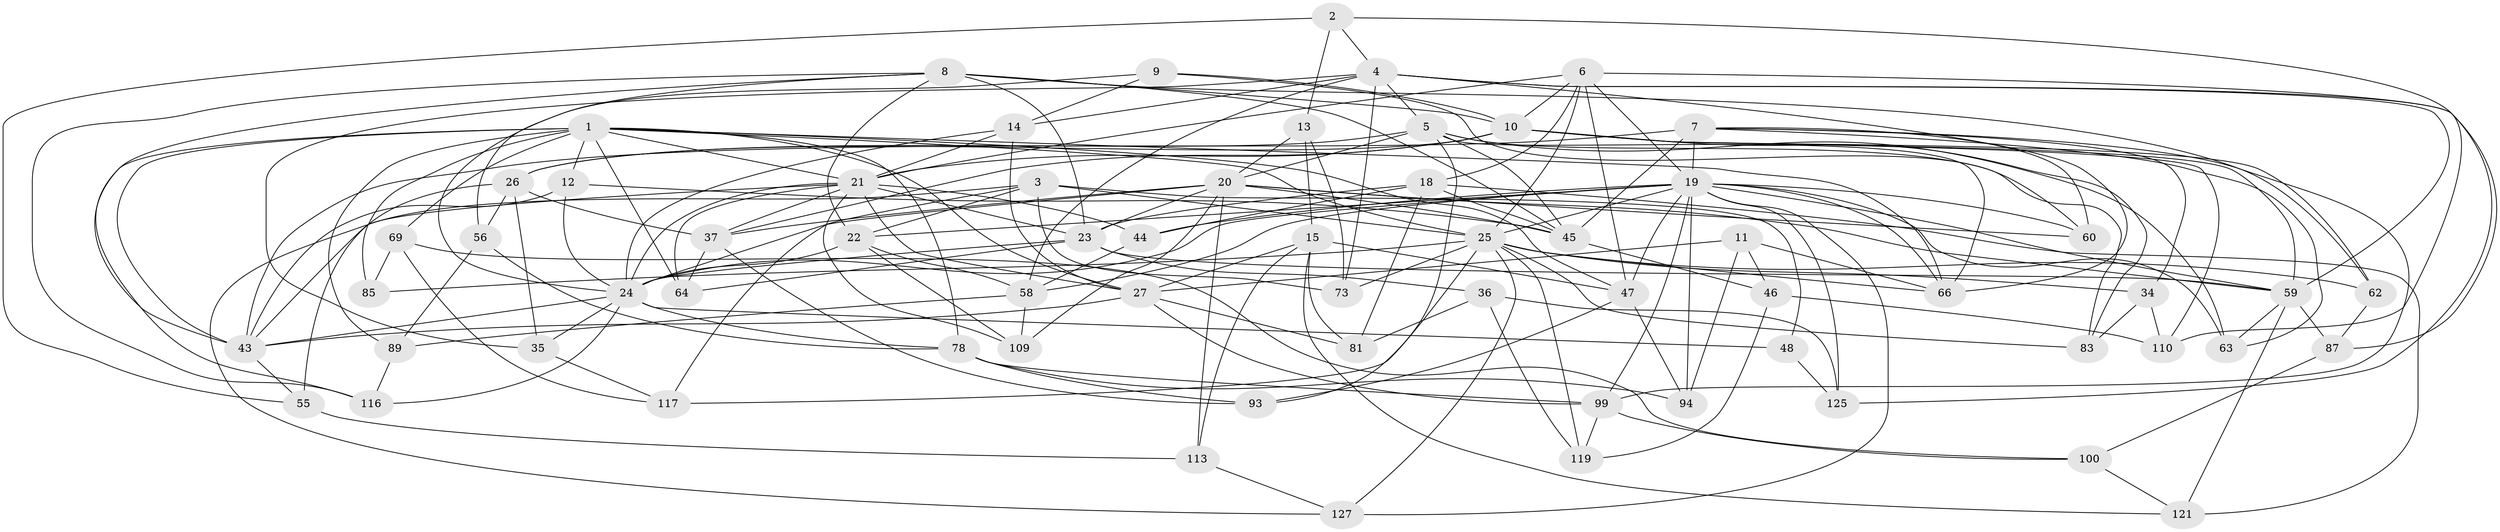 // original degree distribution, {4: 1.0}
// Generated by graph-tools (version 1.1) at 2025/16/03/09/25 04:16:29]
// undirected, 65 vertices, 189 edges
graph export_dot {
graph [start="1"]
  node [color=gray90,style=filled];
  1 [super="+49+40+16"];
  2;
  3 [super="+30"];
  4 [super="+111+31"];
  5 [super="+70+41"];
  6 [super="+115+105"];
  7 [super="+91+53"];
  8 [super="+17+57"];
  9;
  10 [super="+71+120"];
  11;
  12;
  13;
  14 [super="+123"];
  15 [super="+76"];
  18 [super="+72"];
  19 [super="+38+82+29"];
  20 [super="+33+65"];
  21 [super="+39+98"];
  22 [super="+97"];
  23 [super="+86+90"];
  24 [super="+106+51"];
  25 [super="+75+32"];
  26 [super="+112"];
  27 [super="+96+101"];
  34;
  35;
  36;
  37 [super="+102"];
  43 [super="+88"];
  44;
  45 [super="+52"];
  46;
  47 [super="+95"];
  48;
  55;
  56;
  58 [super="+126"];
  59 [super="+84+61"];
  60;
  62;
  63;
  64;
  66 [super="+107+118"];
  69;
  73;
  78 [super="+104"];
  81;
  83;
  85;
  87;
  89;
  93;
  94;
  99 [super="+114"];
  100;
  109;
  110;
  113;
  116;
  117;
  119;
  121;
  125;
  127;
  1 -- 85 [weight=2];
  1 -- 64;
  1 -- 43;
  1 -- 78;
  1 -- 66;
  1 -- 21;
  1 -- 69;
  1 -- 25;
  1 -- 27;
  1 -- 116;
  1 -- 89;
  1 -- 12;
  1 -- 47;
  2 -- 55;
  2 -- 110;
  2 -- 13;
  2 -- 4;
  3 -- 117;
  3 -- 22;
  3 -- 48;
  3 -- 73;
  3 -- 127;
  3 -- 25;
  4 -- 14 [weight=2];
  4 -- 5;
  4 -- 125;
  4 -- 59;
  4 -- 66;
  4 -- 35;
  4 -- 73;
  4 -- 58;
  5 -- 83;
  5 -- 26;
  5 -- 63;
  5 -- 66;
  5 -- 93;
  5 -- 20;
  5 -- 45;
  6 -- 10;
  6 -- 18;
  6 -- 19;
  6 -- 87;
  6 -- 47;
  6 -- 25 [weight=2];
  6 -- 21;
  7 -- 63;
  7 -- 34;
  7 -- 43;
  7 -- 60;
  7 -- 45 [weight=2];
  7 -- 99;
  7 -- 19;
  8 -- 45;
  8 -- 62;
  8 -- 56;
  8 -- 43;
  8 -- 116;
  8 -- 10;
  8 -- 22;
  8 -- 23;
  9 -- 60;
  9 -- 10;
  9 -- 24;
  9 -- 14;
  10 -- 59;
  10 -- 83;
  10 -- 37;
  10 -- 21;
  10 -- 62;
  10 -- 110;
  10 -- 26;
  11 -- 46;
  11 -- 94;
  11 -- 66;
  11 -- 27;
  12 -- 45;
  12 -- 24;
  12 -- 43;
  13 -- 73;
  13 -- 15;
  13 -- 20;
  14 -- 24;
  14 -- 21;
  14 -- 27;
  15 -- 81;
  15 -- 121;
  15 -- 113;
  15 -- 27;
  15 -- 47;
  18 -- 81;
  18 -- 121;
  18 -- 44;
  18 -- 23;
  18 -- 45;
  19 -- 99;
  19 -- 125;
  19 -- 59;
  19 -- 58;
  19 -- 60;
  19 -- 63;
  19 -- 66;
  19 -- 44;
  19 -- 47;
  19 -- 22;
  19 -- 24;
  19 -- 25;
  19 -- 94;
  19 -- 127;
  20 -- 113;
  20 -- 109;
  20 -- 60;
  20 -- 37;
  20 -- 24;
  20 -- 59;
  20 -- 23;
  20 -- 45;
  21 -- 64;
  21 -- 37;
  21 -- 43;
  21 -- 44;
  21 -- 23;
  21 -- 24;
  21 -- 109;
  21 -- 27;
  22 -- 24;
  22 -- 109;
  22 -- 58;
  23 -- 64;
  23 -- 59;
  23 -- 24;
  23 -- 36;
  24 -- 48 [weight=2];
  24 -- 35;
  24 -- 116;
  24 -- 43;
  24 -- 78;
  25 -- 119;
  25 -- 34;
  25 -- 83;
  25 -- 85;
  25 -- 73;
  25 -- 117;
  25 -- 62;
  25 -- 127;
  25 -- 66;
  26 -- 56;
  26 -- 37;
  26 -- 35;
  26 -- 55;
  27 -- 81;
  27 -- 43;
  27 -- 99;
  34 -- 110;
  34 -- 83;
  35 -- 117;
  36 -- 119;
  36 -- 81;
  36 -- 125;
  37 -- 64;
  37 -- 93;
  43 -- 55;
  44 -- 58;
  45 -- 46;
  46 -- 119;
  46 -- 110;
  47 -- 93;
  47 -- 94;
  48 -- 125;
  55 -- 113;
  56 -- 89;
  56 -- 78;
  58 -- 109;
  58 -- 89;
  59 -- 87;
  59 -- 121;
  59 -- 63;
  62 -- 87;
  69 -- 85;
  69 -- 117;
  69 -- 100;
  78 -- 94;
  78 -- 99;
  78 -- 93;
  87 -- 100;
  89 -- 116;
  99 -- 119;
  99 -- 100;
  100 -- 121;
  113 -- 127;
}
